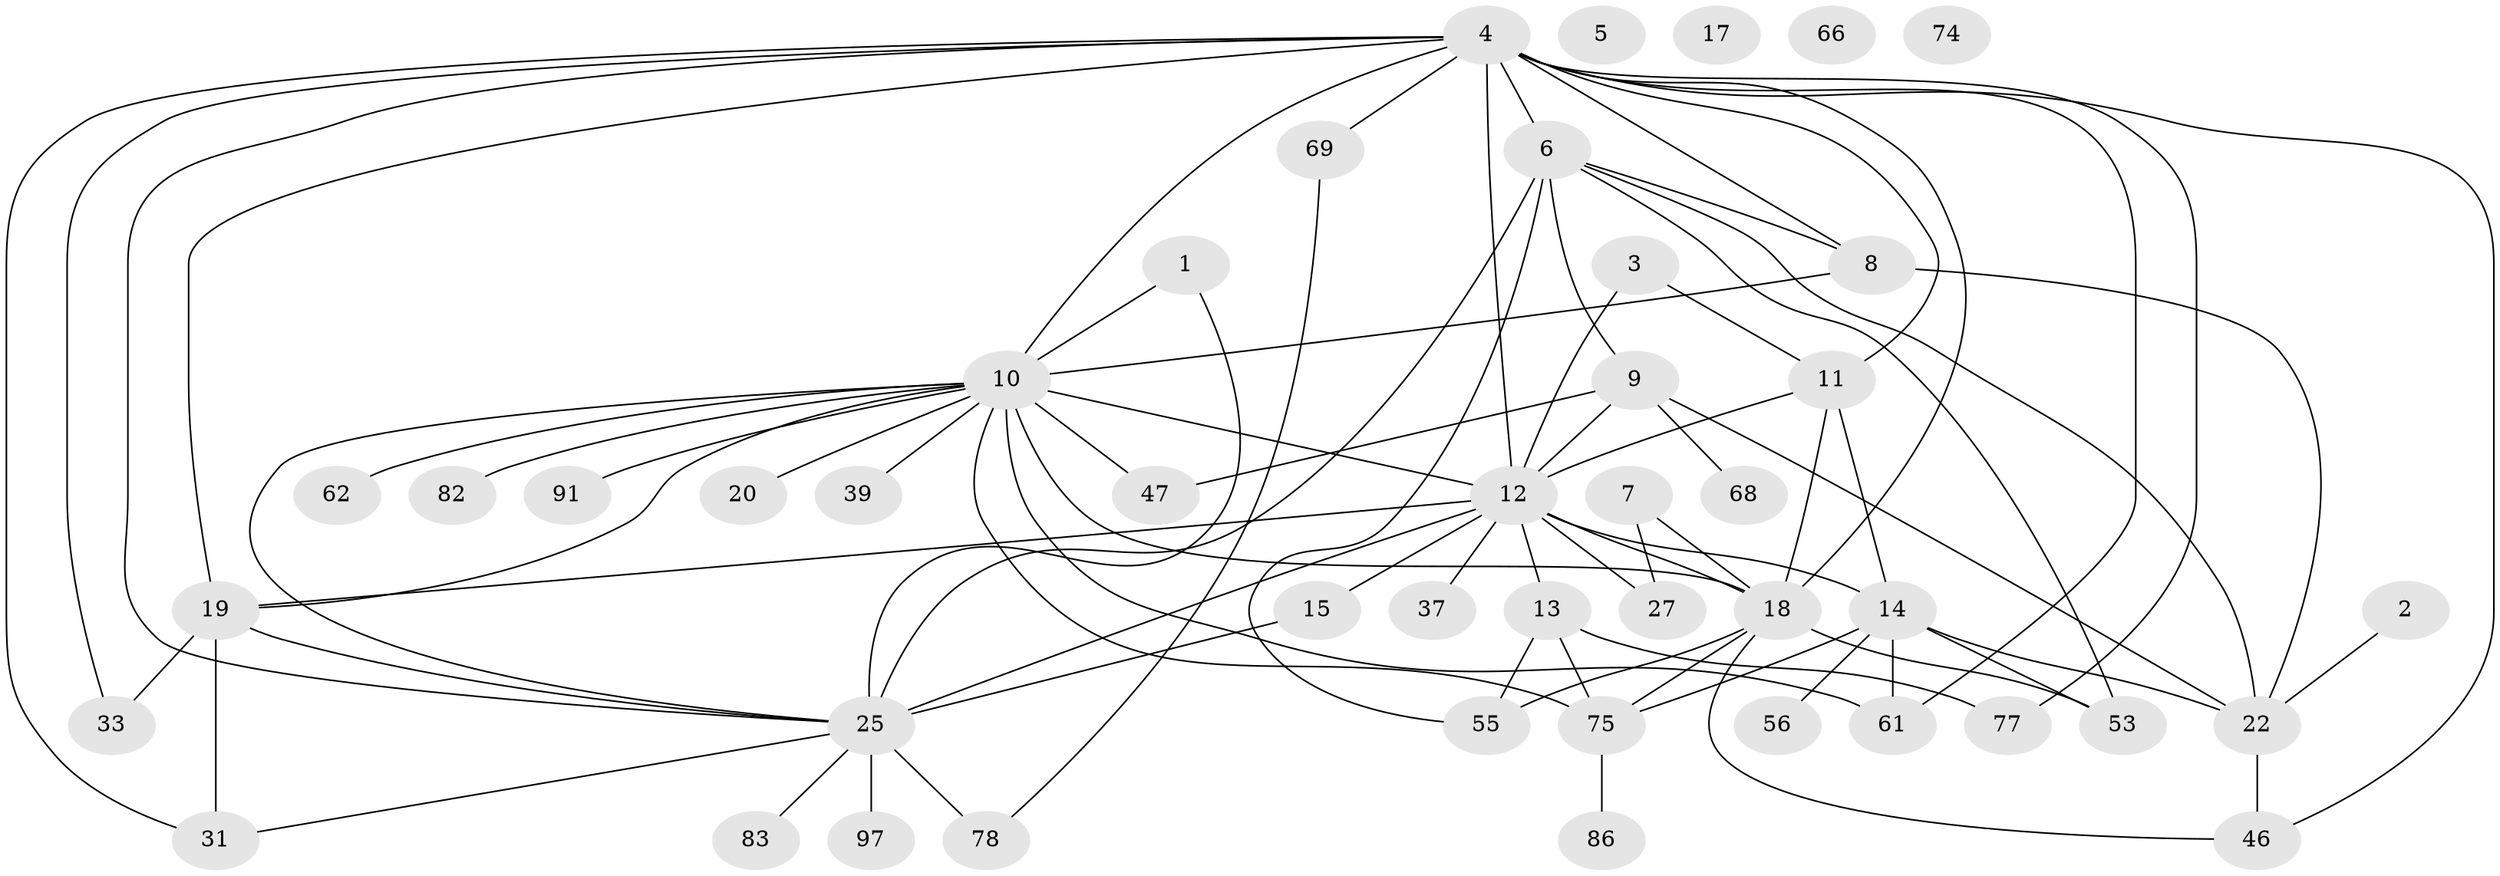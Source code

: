 // original degree distribution, {2: 0.2897196261682243, 3: 0.205607476635514, 5: 0.08411214953271028, 0: 0.037383177570093455, 4: 0.14018691588785046, 1: 0.18691588785046728, 6: 0.028037383177570093, 10: 0.009345794392523364, 9: 0.009345794392523364, 8: 0.009345794392523364}
// Generated by graph-tools (version 1.1) at 2025/16/03/04/25 18:16:43]
// undirected, 45 vertices, 79 edges
graph export_dot {
graph [start="1"]
  node [color=gray90,style=filled];
  1;
  2 [super="+49"];
  3 [super="+32"];
  4 [super="+34+21"];
  5;
  6 [super="+102+59"];
  7 [super="+71"];
  8;
  9 [super="+50+42+24"];
  10 [super="+30+63+40"];
  11 [super="+88+103"];
  12 [super="+23+38+52"];
  13;
  14 [super="+89+16"];
  15;
  17;
  18 [super="+41+35+60"];
  19 [super="+81"];
  20;
  22 [super="+28+70"];
  25 [super="+26+92"];
  27 [super="+44"];
  31 [super="+64+99"];
  33;
  37;
  39 [super="+80"];
  46 [super="+57"];
  47;
  53;
  55 [super="+98"];
  56;
  61;
  62;
  66;
  68;
  69 [super="+94+87"];
  74;
  75 [super="+95"];
  77 [super="+93"];
  78;
  82;
  83;
  86;
  91;
  97;
  1 -- 10;
  1 -- 25;
  2 -- 22;
  3 -- 11;
  3 -- 12;
  4 -- 46;
  4 -- 69;
  4 -- 31;
  4 -- 18;
  4 -- 19;
  4 -- 6;
  4 -- 25;
  4 -- 11;
  4 -- 61;
  4 -- 33;
  4 -- 8;
  4 -- 10;
  4 -- 77;
  4 -- 12;
  6 -- 53;
  6 -- 25;
  6 -- 8;
  6 -- 55;
  6 -- 22;
  6 -- 9;
  7 -- 18;
  7 -- 27;
  8 -- 10;
  8 -- 22;
  9 -- 68;
  9 -- 47;
  9 -- 12;
  9 -- 22;
  10 -- 75;
  10 -- 47;
  10 -- 82;
  10 -- 19;
  10 -- 91 [weight=2];
  10 -- 61 [weight=2];
  10 -- 62;
  10 -- 25;
  10 -- 18;
  10 -- 20;
  10 -- 12 [weight=4];
  10 -- 39;
  11 -- 18;
  11 -- 14;
  11 -- 12;
  12 -- 13;
  12 -- 37;
  12 -- 14;
  12 -- 15;
  12 -- 18;
  12 -- 19;
  12 -- 25 [weight=3];
  12 -- 27;
  13 -- 75;
  13 -- 77;
  13 -- 55;
  14 -- 75;
  14 -- 61;
  14 -- 56;
  14 -- 53;
  14 -- 22;
  15 -- 25;
  18 -- 55;
  18 -- 46;
  18 -- 53;
  18 -- 75;
  19 -- 31;
  19 -- 33;
  19 -- 25;
  22 -- 46;
  25 -- 97;
  25 -- 31;
  25 -- 83;
  25 -- 78;
  69 -- 78;
  75 -- 86;
}

